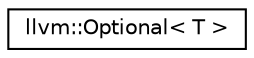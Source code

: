 digraph "Graphical Class Hierarchy"
{
  edge [fontname="Helvetica",fontsize="10",labelfontname="Helvetica",labelfontsize="10"];
  node [fontname="Helvetica",fontsize="10",shape=record];
  rankdir="LR";
  Node1 [label="llvm::Optional\< T \>",height=0.2,width=0.4,color="black", fillcolor="white", style="filled",URL="$classllvm_1_1Optional.html"];
}
